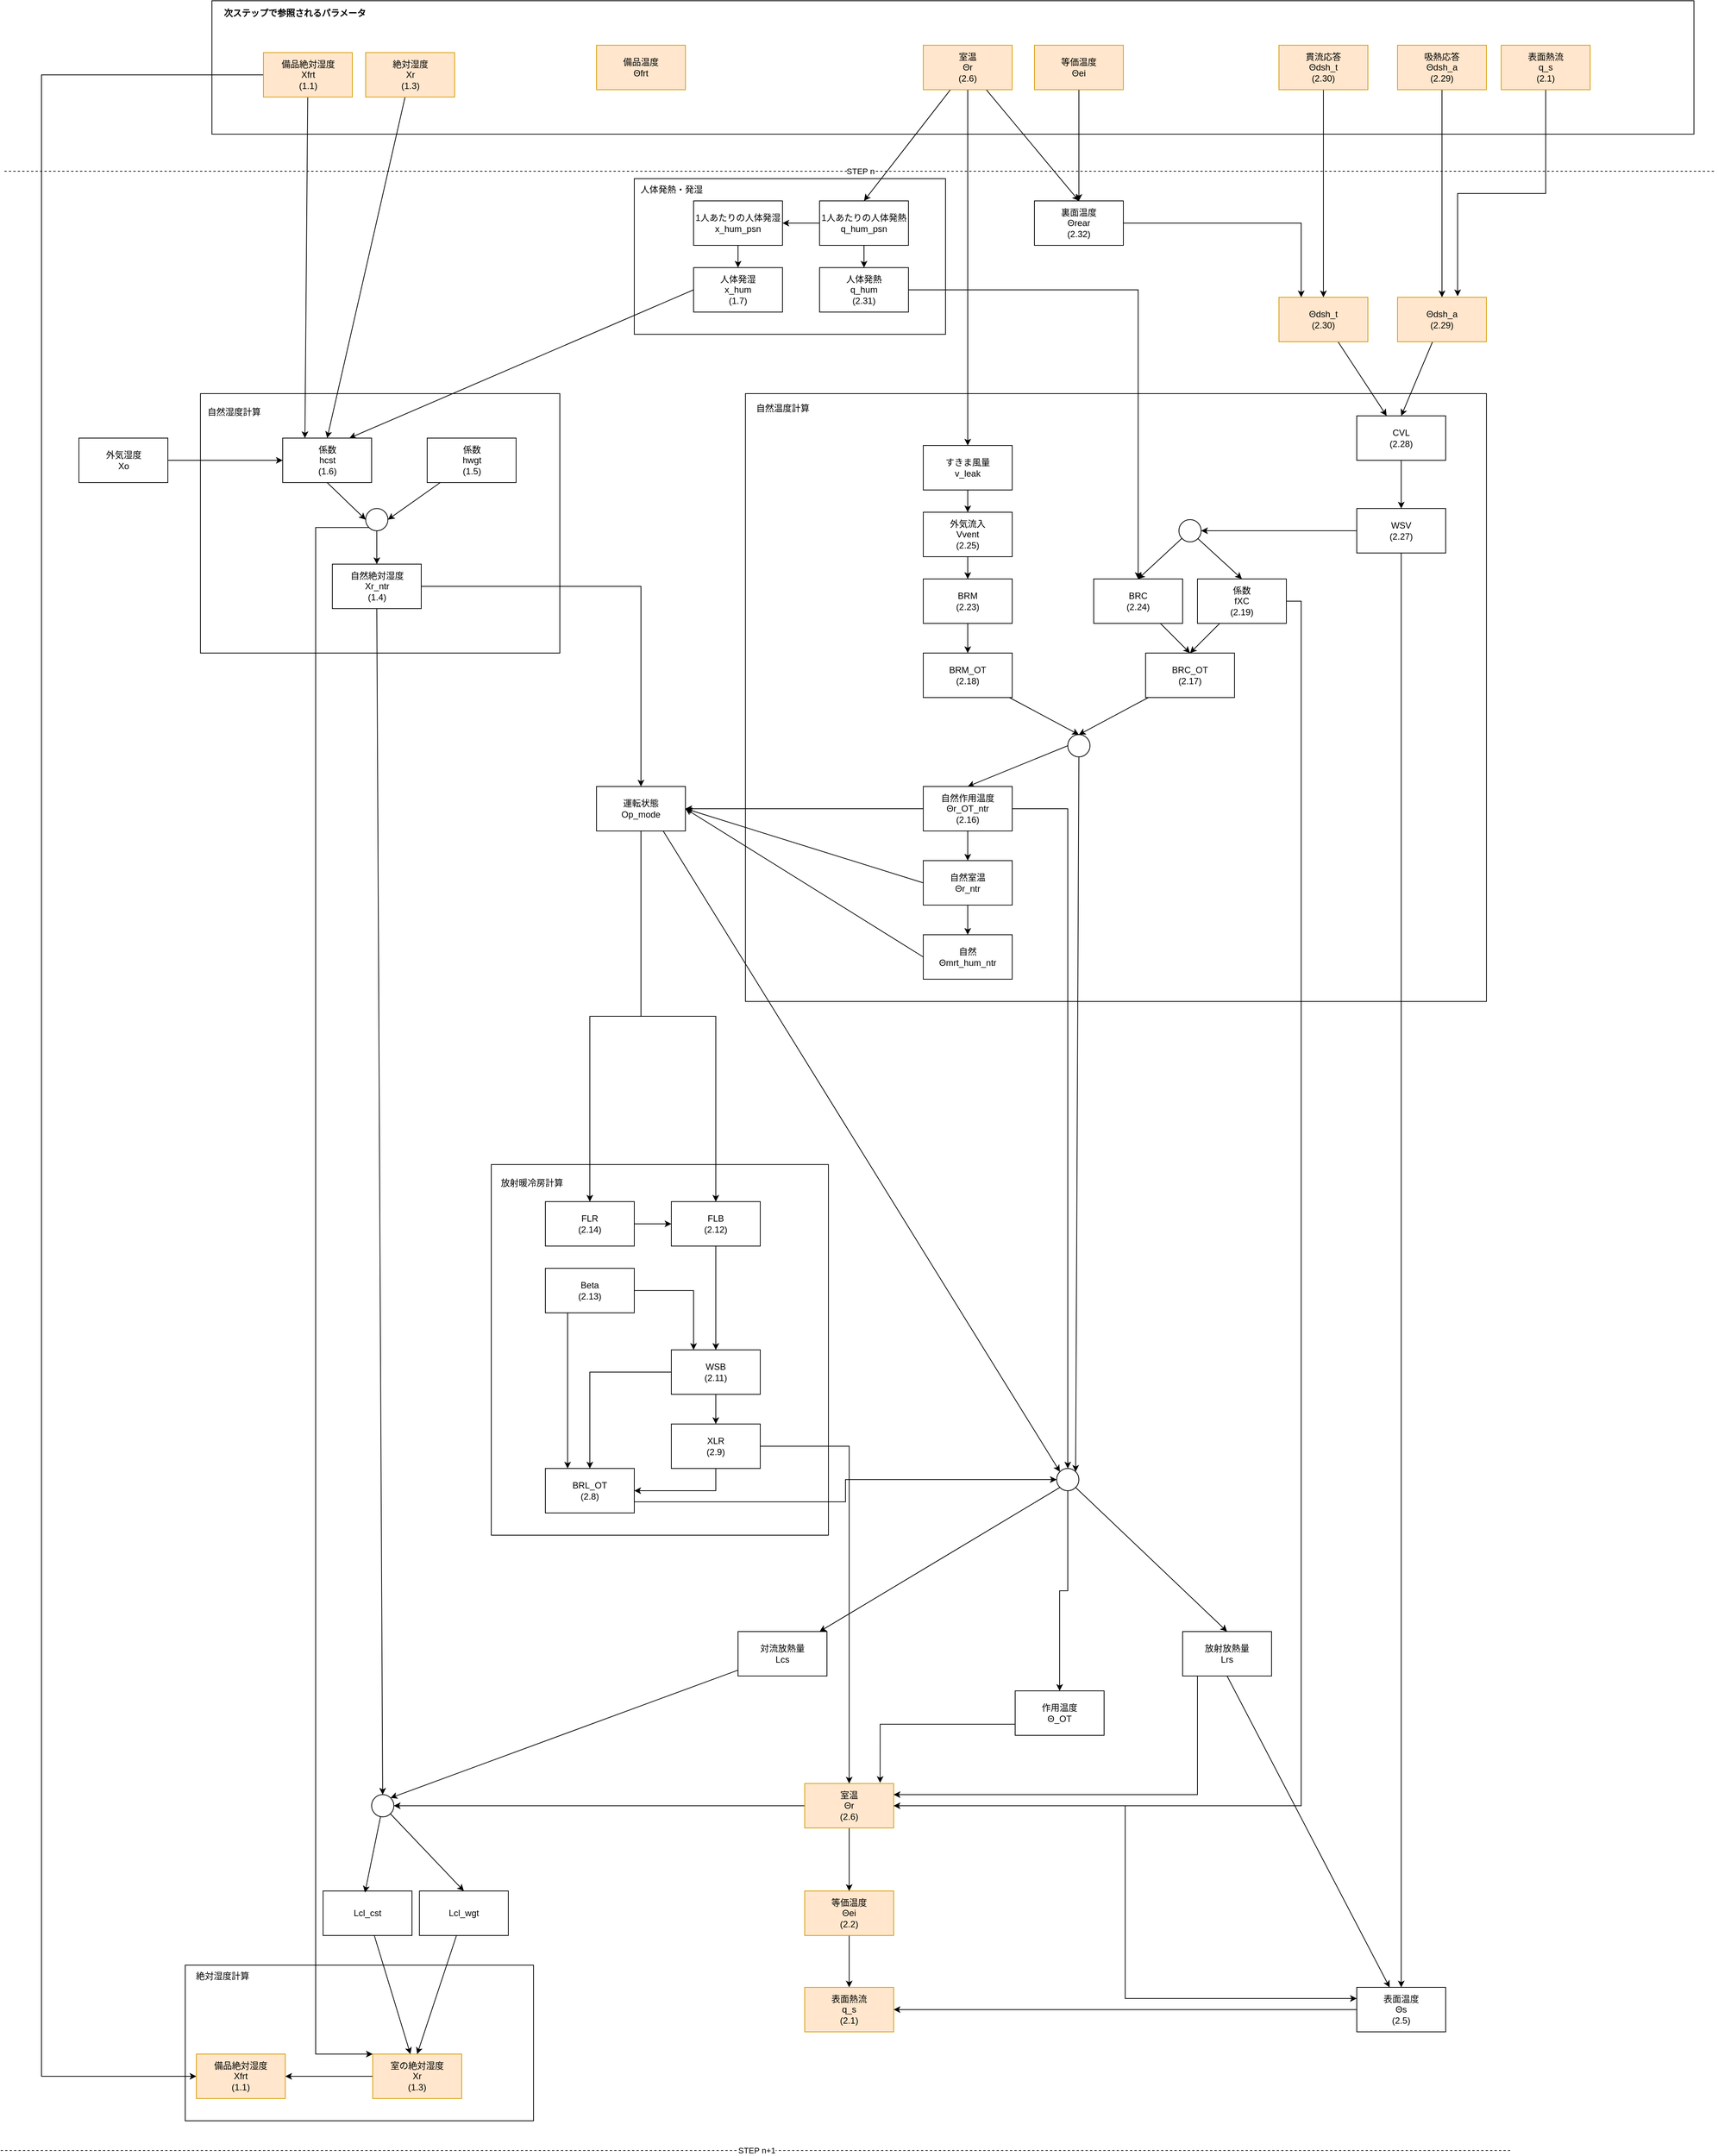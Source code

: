 <mxfile version="22.1.2" type="device" pages="2">
  <diagram name="逐次計算" id="DL8Cu-B1CBoCEVgays5l">
    <mxGraphModel dx="5785" dy="4162" grid="1" gridSize="10" guides="1" tooltips="1" connect="1" arrows="1" fold="1" page="1" pageScale="1" pageWidth="827" pageHeight="1169" math="0" shadow="0">
      <root>
        <mxCell id="0" />
        <mxCell id="1" parent="0" />
        <mxCell id="6eLB0ChKR83K9FBPjCQl-11" value="" style="rounded=0;whiteSpace=wrap;html=1;" vertex="1" parent="1">
          <mxGeometry x="1020" y="-900" width="420" height="210" as="geometry" />
        </mxCell>
        <mxCell id="6eLB0ChKR83K9FBPjCQl-7" value="" style="rounded=0;whiteSpace=wrap;html=1;" vertex="1" parent="1">
          <mxGeometry x="1170" y="-610" width="1000" height="820" as="geometry" />
        </mxCell>
        <mxCell id="6eLB0ChKR83K9FBPjCQl-5" value="" style="rounded=0;whiteSpace=wrap;html=1;" vertex="1" parent="1">
          <mxGeometry x="414" y="1510" width="470" height="210" as="geometry" />
        </mxCell>
        <mxCell id="6eLB0ChKR83K9FBPjCQl-3" value="" style="rounded=0;whiteSpace=wrap;html=1;" vertex="1" parent="1">
          <mxGeometry x="434.5" y="-610" width="485" height="350" as="geometry" />
        </mxCell>
        <mxCell id="aaL9AHj5HzZx49EgTvTd-72" value="" style="rounded=0;whiteSpace=wrap;html=1;" parent="1" vertex="1">
          <mxGeometry x="827" y="430" width="455" height="500" as="geometry" />
        </mxCell>
        <mxCell id="aaL9AHj5HzZx49EgTvTd-49" value="" style="rounded=0;whiteSpace=wrap;html=1;" parent="1" vertex="1">
          <mxGeometry x="450" y="-1140" width="2000" height="180" as="geometry" />
        </mxCell>
        <mxCell id="aaL9AHj5HzZx49EgTvTd-27" style="edgeStyle=orthogonalEdgeStyle;rounded=0;orthogonalLoop=1;jettySize=auto;html=1;" parent="1" source="_-TakdBQnh070BWRY40L-1" target="_-TakdBQnh070BWRY40L-2" edge="1">
          <mxGeometry relative="1" as="geometry" />
        </mxCell>
        <mxCell id="_-TakdBQnh070BWRY40L-1" value="外気湿度&lt;br&gt;Xo" style="rounded=0;whiteSpace=wrap;html=1;" parent="1" vertex="1">
          <mxGeometry x="270.5" y="-550" width="120" height="60" as="geometry" />
        </mxCell>
        <mxCell id="_-TakdBQnh070BWRY40L-7" style="rounded=0;orthogonalLoop=1;jettySize=auto;html=1;edgeStyle=elbowEdgeStyle;exitX=0;exitY=1;exitDx=0;exitDy=0;elbow=vertical;entryX=0;entryY=0;entryDx=0;entryDy=0;" parent="1" source="6eLB0ChKR83K9FBPjCQl-2" target="_-TakdBQnh070BWRY40L-4" edge="1">
          <mxGeometry relative="1" as="geometry">
            <Array as="points">
              <mxPoint x="590" y="400" />
            </Array>
          </mxGeometry>
        </mxCell>
        <mxCell id="_-TakdBQnh070BWRY40L-21" style="rounded=0;orthogonalLoop=1;jettySize=auto;html=1;entryX=0;entryY=0.5;entryDx=0;entryDy=0;exitX=0.5;exitY=1;exitDx=0;exitDy=0;" parent="1" source="_-TakdBQnh070BWRY40L-2" target="6eLB0ChKR83K9FBPjCQl-2" edge="1">
          <mxGeometry relative="1" as="geometry" />
        </mxCell>
        <mxCell id="_-TakdBQnh070BWRY40L-2" value="係数&lt;br&gt;hcst&lt;br&gt;(1.6)" style="rounded=0;whiteSpace=wrap;html=1;" parent="1" vertex="1">
          <mxGeometry x="545.5" y="-550" width="120" height="60" as="geometry" />
        </mxCell>
        <mxCell id="_-TakdBQnh070BWRY40L-8" style="rounded=0;orthogonalLoop=1;jettySize=auto;html=1;exitX=0.5;exitY=1;exitDx=0;exitDy=0;entryX=0.5;entryY=0;entryDx=0;entryDy=0;" parent="1" source="6eLB0ChKR83K9FBPjCQl-2" target="_-TakdBQnh070BWRY40L-16" edge="1">
          <mxGeometry relative="1" as="geometry" />
        </mxCell>
        <mxCell id="_-TakdBQnh070BWRY40L-20" style="rounded=0;orthogonalLoop=1;jettySize=auto;html=1;entryX=1;entryY=0.5;entryDx=0;entryDy=0;" parent="1" source="_-TakdBQnh070BWRY40L-3" target="6eLB0ChKR83K9FBPjCQl-2" edge="1">
          <mxGeometry relative="1" as="geometry" />
        </mxCell>
        <mxCell id="_-TakdBQnh070BWRY40L-3" value="係数&lt;br&gt;hwgt&lt;br&gt;(1.5)" style="rounded=0;whiteSpace=wrap;html=1;" parent="1" vertex="1">
          <mxGeometry x="740.5" y="-550" width="120" height="60" as="geometry" />
        </mxCell>
        <mxCell id="aaL9AHj5HzZx49EgTvTd-36" style="edgeStyle=orthogonalEdgeStyle;rounded=0;orthogonalLoop=1;jettySize=auto;html=1;" parent="1" source="_-TakdBQnh070BWRY40L-4" target="aaL9AHj5HzZx49EgTvTd-34" edge="1">
          <mxGeometry relative="1" as="geometry" />
        </mxCell>
        <mxCell id="_-TakdBQnh070BWRY40L-4" value="室の絶対湿度&lt;br&gt;Xr&lt;br&gt;(1.3)" style="rounded=0;whiteSpace=wrap;html=1;fillColor=#ffe6cc;strokeColor=#d79b00;" parent="1" vertex="1">
          <mxGeometry x="667" y="1630" width="120" height="60" as="geometry" />
        </mxCell>
        <mxCell id="_-TakdBQnh070BWRY40L-9" style="rounded=0;orthogonalLoop=1;jettySize=auto;html=1;" parent="1" source="_-TakdBQnh070BWRY40L-5" target="_-TakdBQnh070BWRY40L-4" edge="1">
          <mxGeometry relative="1" as="geometry" />
        </mxCell>
        <mxCell id="_-TakdBQnh070BWRY40L-5" value="Lcl_cst" style="rounded=0;whiteSpace=wrap;html=1;" parent="1" vertex="1">
          <mxGeometry x="600" y="1410" width="120" height="60" as="geometry" />
        </mxCell>
        <mxCell id="_-TakdBQnh070BWRY40L-10" style="rounded=0;orthogonalLoop=1;jettySize=auto;html=1;entryX=0.5;entryY=0;entryDx=0;entryDy=0;" parent="1" source="_-TakdBQnh070BWRY40L-6" target="_-TakdBQnh070BWRY40L-4" edge="1">
          <mxGeometry relative="1" as="geometry" />
        </mxCell>
        <mxCell id="_-TakdBQnh070BWRY40L-6" value="Lcl_wgt" style="rounded=0;whiteSpace=wrap;html=1;" parent="1" vertex="1">
          <mxGeometry x="730" y="1410" width="120" height="60" as="geometry" />
        </mxCell>
        <mxCell id="_-TakdBQnh070BWRY40L-12" style="rounded=0;orthogonalLoop=1;jettySize=auto;html=1;entryX=0.5;entryY=0;entryDx=0;entryDy=0;" parent="1" source="_-TakdBQnh070BWRY40L-11" target="_-TakdBQnh070BWRY40L-6" edge="1">
          <mxGeometry relative="1" as="geometry" />
        </mxCell>
        <mxCell id="_-TakdBQnh070BWRY40L-11" value="" style="ellipse;whiteSpace=wrap;html=1;aspect=fixed;" parent="1" vertex="1">
          <mxGeometry x="665.5" y="1280" width="30" height="30" as="geometry" />
        </mxCell>
        <mxCell id="_-TakdBQnh070BWRY40L-13" style="rounded=0;orthogonalLoop=1;jettySize=auto;html=1;entryX=0.471;entryY=0.035;entryDx=0;entryDy=0;entryPerimeter=0;" parent="1" source="_-TakdBQnh070BWRY40L-11" target="_-TakdBQnh070BWRY40L-5" edge="1">
          <mxGeometry relative="1" as="geometry" />
        </mxCell>
        <mxCell id="_-TakdBQnh070BWRY40L-14" value="対流放熱量&lt;br&gt;Lcs" style="rounded=0;whiteSpace=wrap;html=1;" parent="1" vertex="1">
          <mxGeometry x="1160" y="1060" width="120" height="60" as="geometry" />
        </mxCell>
        <mxCell id="_-TakdBQnh070BWRY40L-17" style="rounded=0;orthogonalLoop=1;jettySize=auto;html=1;entryX=1;entryY=0.5;entryDx=0;entryDy=0;" parent="1" source="_-TakdBQnh070BWRY40L-15" target="_-TakdBQnh070BWRY40L-11" edge="1">
          <mxGeometry relative="1" as="geometry" />
        </mxCell>
        <mxCell id="aaL9AHj5HzZx49EgTvTd-10" style="edgeStyle=orthogonalEdgeStyle;rounded=0;orthogonalLoop=1;jettySize=auto;html=1;entryX=0.5;entryY=0;entryDx=0;entryDy=0;" parent="1" source="_-TakdBQnh070BWRY40L-15" target="aaL9AHj5HzZx49EgTvTd-9" edge="1">
          <mxGeometry relative="1" as="geometry" />
        </mxCell>
        <mxCell id="aaL9AHj5HzZx49EgTvTd-16" style="edgeStyle=orthogonalEdgeStyle;rounded=0;orthogonalLoop=1;jettySize=auto;html=1;entryX=0;entryY=0.25;entryDx=0;entryDy=0;" parent="1" source="_-TakdBQnh070BWRY40L-15" target="aaL9AHj5HzZx49EgTvTd-8" edge="1">
          <mxGeometry relative="1" as="geometry" />
        </mxCell>
        <mxCell id="_-TakdBQnh070BWRY40L-15" value="室温&lt;br&gt;Θr&lt;br&gt;(2.6)" style="rounded=0;whiteSpace=wrap;html=1;fillColor=#ffe6cc;strokeColor=#d79b00;" parent="1" vertex="1">
          <mxGeometry x="1250" y="1265" width="120" height="60" as="geometry" />
        </mxCell>
        <mxCell id="_-TakdBQnh070BWRY40L-19" style="rounded=0;orthogonalLoop=1;jettySize=auto;html=1;exitX=0.5;exitY=1;exitDx=0;exitDy=0;" parent="1" source="_-TakdBQnh070BWRY40L-16" target="_-TakdBQnh070BWRY40L-11" edge="1">
          <mxGeometry relative="1" as="geometry">
            <mxPoint x="1065" y="520" as="targetPoint" />
            <mxPoint x="730" y="430" as="sourcePoint" />
          </mxGeometry>
        </mxCell>
        <mxCell id="aaL9AHj5HzZx49EgTvTd-80" style="edgeStyle=orthogonalEdgeStyle;rounded=0;orthogonalLoop=1;jettySize=auto;html=1;exitX=1;exitY=0.5;exitDx=0;exitDy=0;entryX=0.5;entryY=0;entryDx=0;entryDy=0;" parent="1" source="_-TakdBQnh070BWRY40L-16" target="aaL9AHj5HzZx49EgTvTd-68" edge="1">
          <mxGeometry relative="1" as="geometry">
            <mxPoint x="1184" y="-150" as="sourcePoint" />
            <mxPoint x="1139" y="-100" as="targetPoint" />
          </mxGeometry>
        </mxCell>
        <mxCell id="_-TakdBQnh070BWRY40L-16" value="自然絶対湿度&lt;br&gt;Xr_ntr&lt;br&gt;(1.4)" style="rounded=0;whiteSpace=wrap;html=1;" parent="1" vertex="1">
          <mxGeometry x="612.5" y="-380" width="120" height="60" as="geometry" />
        </mxCell>
        <mxCell id="_-TakdBQnh070BWRY40L-18" style="rounded=0;orthogonalLoop=1;jettySize=auto;html=1;entryX=1;entryY=0;entryDx=0;entryDy=0;" parent="1" source="_-TakdBQnh070BWRY40L-14" target="_-TakdBQnh070BWRY40L-11" edge="1">
          <mxGeometry relative="1" as="geometry" />
        </mxCell>
        <mxCell id="_-TakdBQnh070BWRY40L-23" style="edgeStyle=orthogonalEdgeStyle;rounded=0;orthogonalLoop=1;jettySize=auto;html=1;entryX=0.848;entryY=-0.014;entryDx=0;entryDy=0;exitX=0;exitY=0.75;exitDx=0;exitDy=0;entryPerimeter=0;" parent="1" source="_-TakdBQnh070BWRY40L-22" target="_-TakdBQnh070BWRY40L-15" edge="1">
          <mxGeometry relative="1" as="geometry" />
        </mxCell>
        <mxCell id="_-TakdBQnh070BWRY40L-22" value="作用温度&lt;br&gt;Θ_OT" style="rounded=0;whiteSpace=wrap;html=1;" parent="1" vertex="1">
          <mxGeometry x="1534" y="1140" width="120" height="60" as="geometry" />
        </mxCell>
        <mxCell id="aaL9AHj5HzZx49EgTvTd-33" style="rounded=0;orthogonalLoop=1;jettySize=auto;html=1;exitX=0.5;exitY=1;exitDx=0;exitDy=0;" parent="1" source="_-TakdBQnh070BWRY40L-24" target="aaL9AHj5HzZx49EgTvTd-8" edge="1">
          <mxGeometry relative="1" as="geometry">
            <mxPoint x="1720" y="1290" as="targetPoint" />
          </mxGeometry>
        </mxCell>
        <mxCell id="6eLB0ChKR83K9FBPjCQl-29" style="edgeStyle=orthogonalEdgeStyle;rounded=0;orthogonalLoop=1;jettySize=auto;html=1;entryX=1;entryY=0.25;entryDx=0;entryDy=0;" edge="1" parent="1" source="_-TakdBQnh070BWRY40L-24" target="_-TakdBQnh070BWRY40L-15">
          <mxGeometry relative="1" as="geometry">
            <Array as="points">
              <mxPoint x="1780" y="1280" />
            </Array>
          </mxGeometry>
        </mxCell>
        <mxCell id="_-TakdBQnh070BWRY40L-24" value="放射放熱量&lt;br&gt;Lrs" style="rounded=0;whiteSpace=wrap;html=1;" parent="1" vertex="1">
          <mxGeometry x="1760" y="1060" width="120" height="60" as="geometry" />
        </mxCell>
        <mxCell id="_-TakdBQnh070BWRY40L-31" style="rounded=0;orthogonalLoop=1;jettySize=auto;html=1;entryX=0.5;entryY=0;entryDx=0;entryDy=0;exitX=0;exitY=0.5;exitDx=0;exitDy=0;" parent="1" source="6eLB0ChKR83K9FBPjCQl-1" target="aaL9AHj5HzZx49EgTvTd-74" edge="1">
          <mxGeometry relative="1" as="geometry" />
        </mxCell>
        <mxCell id="aaL9AHj5HzZx49EgTvTd-75" style="rounded=0;orthogonalLoop=1;jettySize=auto;html=1;entryX=0.5;entryY=0;entryDx=0;entryDy=0;" parent="1" source="_-TakdBQnh070BWRY40L-28" target="6eLB0ChKR83K9FBPjCQl-1" edge="1">
          <mxGeometry relative="1" as="geometry" />
        </mxCell>
        <mxCell id="_-TakdBQnh070BWRY40L-28" value="BRM_OT&lt;br&gt;(2.18)" style="rounded=0;whiteSpace=wrap;html=1;" parent="1" vertex="1">
          <mxGeometry x="1410" y="-260" width="120" height="60" as="geometry" />
        </mxCell>
        <mxCell id="_-TakdBQnh070BWRY40L-32" style="rounded=0;orthogonalLoop=1;jettySize=auto;html=1;entryX=0;entryY=0.5;entryDx=0;entryDy=0;edgeStyle=orthogonalEdgeStyle;exitX=1;exitY=0.75;exitDx=0;exitDy=0;" parent="1" source="_-TakdBQnh070BWRY40L-29" target="6eLB0ChKR83K9FBPjCQl-22" edge="1">
          <mxGeometry relative="1" as="geometry" />
        </mxCell>
        <mxCell id="_-TakdBQnh070BWRY40L-29" value="BRL_OT&lt;br&gt;(2.8)" style="rounded=0;whiteSpace=wrap;html=1;" parent="1" vertex="1">
          <mxGeometry x="900" y="840" width="120" height="60" as="geometry" />
        </mxCell>
        <mxCell id="_-TakdBQnh070BWRY40L-33" style="rounded=0;orthogonalLoop=1;jettySize=auto;html=1;entryX=1;entryY=0;entryDx=0;entryDy=0;exitX=0.5;exitY=1;exitDx=0;exitDy=0;" parent="1" source="6eLB0ChKR83K9FBPjCQl-1" target="6eLB0ChKR83K9FBPjCQl-22" edge="1">
          <mxGeometry relative="1" as="geometry" />
        </mxCell>
        <mxCell id="aaL9AHj5HzZx49EgTvTd-76" style="rounded=0;orthogonalLoop=1;jettySize=auto;html=1;entryX=0.5;entryY=0;entryDx=0;entryDy=0;" parent="1" source="_-TakdBQnh070BWRY40L-30" target="6eLB0ChKR83K9FBPjCQl-1" edge="1">
          <mxGeometry relative="1" as="geometry" />
        </mxCell>
        <mxCell id="_-TakdBQnh070BWRY40L-30" value="BRC_OT&lt;br&gt;(2.17)" style="rounded=0;whiteSpace=wrap;html=1;" parent="1" vertex="1">
          <mxGeometry x="1710" y="-260" width="120" height="60" as="geometry" />
        </mxCell>
        <mxCell id="_-TakdBQnh070BWRY40L-36" style="rounded=0;orthogonalLoop=1;jettySize=auto;html=1;" parent="1" source="_-TakdBQnh070BWRY40L-34" target="_-TakdBQnh070BWRY40L-28" edge="1">
          <mxGeometry relative="1" as="geometry" />
        </mxCell>
        <mxCell id="_-TakdBQnh070BWRY40L-34" value="BRM&lt;br&gt;(2.23)" style="rounded=0;whiteSpace=wrap;html=1;" parent="1" vertex="1">
          <mxGeometry x="1410" y="-360" width="120" height="60" as="geometry" />
        </mxCell>
        <mxCell id="_-TakdBQnh070BWRY40L-41" style="rounded=0;orthogonalLoop=1;jettySize=auto;html=1;entryX=0.5;entryY=0;entryDx=0;entryDy=0;" parent="1" source="_-TakdBQnh070BWRY40L-38" target="_-TakdBQnh070BWRY40L-30" edge="1">
          <mxGeometry relative="1" as="geometry" />
        </mxCell>
        <mxCell id="_-TakdBQnh070BWRY40L-38" value="BRC&lt;br&gt;(2.24)" style="rounded=0;whiteSpace=wrap;html=1;" parent="1" vertex="1">
          <mxGeometry x="1640" y="-360" width="120" height="60" as="geometry" />
        </mxCell>
        <mxCell id="_-TakdBQnh070BWRY40L-40" style="rounded=0;orthogonalLoop=1;jettySize=auto;html=1;entryX=0.5;entryY=0;entryDx=0;entryDy=0;" parent="1" source="_-TakdBQnh070BWRY40L-39" target="_-TakdBQnh070BWRY40L-30" edge="1">
          <mxGeometry relative="1" as="geometry" />
        </mxCell>
        <mxCell id="6eLB0ChKR83K9FBPjCQl-30" style="edgeStyle=orthogonalEdgeStyle;rounded=0;orthogonalLoop=1;jettySize=auto;html=1;entryX=1;entryY=0.5;entryDx=0;entryDy=0;" edge="1" parent="1" source="_-TakdBQnh070BWRY40L-39" target="_-TakdBQnh070BWRY40L-15">
          <mxGeometry relative="1" as="geometry">
            <Array as="points">
              <mxPoint x="1920" y="-330" />
              <mxPoint x="1920" y="1295" />
            </Array>
          </mxGeometry>
        </mxCell>
        <mxCell id="_-TakdBQnh070BWRY40L-39" value="係数&lt;br&gt;fXC&lt;br&gt;(2.19)" style="rounded=0;whiteSpace=wrap;html=1;" parent="1" vertex="1">
          <mxGeometry x="1780" y="-360" width="120" height="60" as="geometry" />
        </mxCell>
        <mxCell id="_-TakdBQnh070BWRY40L-44" style="edgeStyle=orthogonalEdgeStyle;rounded=0;orthogonalLoop=1;jettySize=auto;html=1;entryX=0.5;entryY=0;entryDx=0;entryDy=0;" parent="1" source="_-TakdBQnh070BWRY40L-43" target="_-TakdBQnh070BWRY40L-34" edge="1">
          <mxGeometry relative="1" as="geometry" />
        </mxCell>
        <mxCell id="_-TakdBQnh070BWRY40L-43" value="外気流入&lt;br&gt;Vvent&lt;br&gt;(2.25)" style="rounded=0;whiteSpace=wrap;html=1;" parent="1" vertex="1">
          <mxGeometry x="1410" y="-450" width="120" height="60" as="geometry" />
        </mxCell>
        <mxCell id="_-TakdBQnh070BWRY40L-46" style="rounded=0;orthogonalLoop=1;jettySize=auto;html=1;entryX=0.5;entryY=0;entryDx=0;entryDy=0;exitX=1;exitY=0.5;exitDx=0;exitDy=0;edgeStyle=orthogonalEdgeStyle;" parent="1" source="_-TakdBQnh070BWRY40L-45" target="_-TakdBQnh070BWRY40L-38" edge="1">
          <mxGeometry relative="1" as="geometry" />
        </mxCell>
        <mxCell id="_-TakdBQnh070BWRY40L-45" value="人体発熱&lt;br&gt;q_hum&lt;br&gt;(2.31)" style="rounded=0;whiteSpace=wrap;html=1;" parent="1" vertex="1">
          <mxGeometry x="1270" y="-780" width="120" height="60" as="geometry" />
        </mxCell>
        <mxCell id="_-TakdBQnh070BWRY40L-48" style="rounded=0;orthogonalLoop=1;jettySize=auto;html=1;entryX=0.5;entryY=0;entryDx=0;entryDy=0;" parent="1" source="6eLB0ChKR83K9FBPjCQl-16" target="_-TakdBQnh070BWRY40L-38" edge="1">
          <mxGeometry relative="1" as="geometry" />
        </mxCell>
        <mxCell id="aaL9AHj5HzZx49EgTvTd-25" style="edgeStyle=orthogonalEdgeStyle;rounded=0;orthogonalLoop=1;jettySize=auto;html=1;exitX=0.5;exitY=1;exitDx=0;exitDy=0;" parent="1" source="_-TakdBQnh070BWRY40L-47" target="aaL9AHj5HzZx49EgTvTd-8" edge="1">
          <mxGeometry relative="1" as="geometry" />
        </mxCell>
        <mxCell id="aaL9AHj5HzZx49EgTvTd-54" style="rounded=0;orthogonalLoop=1;jettySize=auto;html=1;entryX=0.5;entryY=0;entryDx=0;entryDy=0;exitX=1;exitY=1;exitDx=0;exitDy=0;" parent="1" source="6eLB0ChKR83K9FBPjCQl-16" target="_-TakdBQnh070BWRY40L-39" edge="1">
          <mxGeometry relative="1" as="geometry" />
        </mxCell>
        <mxCell id="6eLB0ChKR83K9FBPjCQl-17" style="edgeStyle=orthogonalEdgeStyle;rounded=0;orthogonalLoop=1;jettySize=auto;html=1;entryX=1;entryY=0.5;entryDx=0;entryDy=0;" edge="1" parent="1" source="_-TakdBQnh070BWRY40L-47" target="6eLB0ChKR83K9FBPjCQl-16">
          <mxGeometry relative="1" as="geometry" />
        </mxCell>
        <mxCell id="_-TakdBQnh070BWRY40L-47" value="WSV&lt;br&gt;(2.27)" style="rounded=0;whiteSpace=wrap;html=1;" parent="1" vertex="1">
          <mxGeometry x="1995" y="-455" width="120" height="60" as="geometry" />
        </mxCell>
        <mxCell id="_-TakdBQnh070BWRY40L-50" style="rounded=0;orthogonalLoop=1;jettySize=auto;html=1;" parent="1" source="_-TakdBQnh070BWRY40L-49" target="_-TakdBQnh070BWRY40L-47" edge="1">
          <mxGeometry relative="1" as="geometry" />
        </mxCell>
        <mxCell id="_-TakdBQnh070BWRY40L-49" value="CVL&lt;br&gt;(2.28)" style="rounded=0;whiteSpace=wrap;html=1;" parent="1" vertex="1">
          <mxGeometry x="1995" y="-580" width="120" height="60" as="geometry" />
        </mxCell>
        <mxCell id="_-TakdBQnh070BWRY40L-53" style="rounded=0;orthogonalLoop=1;jettySize=auto;html=1;" parent="1" source="_-TakdBQnh070BWRY40L-51" target="_-TakdBQnh070BWRY40L-49" edge="1">
          <mxGeometry relative="1" as="geometry" />
        </mxCell>
        <mxCell id="_-TakdBQnh070BWRY40L-51" value="Θdsh_t&lt;br&gt;(2.30)" style="rounded=0;whiteSpace=wrap;html=1;fillColor=#ffe6cc;strokeColor=#d79b00;" parent="1" vertex="1">
          <mxGeometry x="1890" y="-740" width="120" height="60" as="geometry" />
        </mxCell>
        <mxCell id="_-TakdBQnh070BWRY40L-54" style="rounded=0;orthogonalLoop=1;jettySize=auto;html=1;" parent="1" source="_-TakdBQnh070BWRY40L-52" edge="1">
          <mxGeometry relative="1" as="geometry">
            <mxPoint x="2055" y="-580" as="targetPoint" />
          </mxGeometry>
        </mxCell>
        <mxCell id="_-TakdBQnh070BWRY40L-52" value="Θdsh_a&lt;br&gt;(2.29)" style="rounded=0;whiteSpace=wrap;html=1;fillColor=#ffe6cc;strokeColor=#d79b00;" parent="1" vertex="1">
          <mxGeometry x="2050" y="-740" width="120" height="60" as="geometry" />
        </mxCell>
        <mxCell id="_-TakdBQnh070BWRY40L-56" style="edgeStyle=orthogonalEdgeStyle;rounded=0;orthogonalLoop=1;jettySize=auto;html=1;entryX=0.25;entryY=0;entryDx=0;entryDy=0;" parent="1" source="_-TakdBQnh070BWRY40L-55" target="_-TakdBQnh070BWRY40L-51" edge="1">
          <mxGeometry relative="1" as="geometry" />
        </mxCell>
        <mxCell id="_-TakdBQnh070BWRY40L-55" value="裏面温度&lt;br&gt;Θrear&lt;br&gt;(2.32)" style="rounded=0;whiteSpace=wrap;html=1;" parent="1" vertex="1">
          <mxGeometry x="1560" y="-870" width="120" height="60" as="geometry" />
        </mxCell>
        <mxCell id="aaL9AHj5HzZx49EgTvTd-3" value="STEP n" style="endArrow=none;dashed=1;html=1;rounded=0;" parent="1" edge="1">
          <mxGeometry width="50" height="50" relative="1" as="geometry">
            <mxPoint x="170" y="-910" as="sourcePoint" />
            <mxPoint x="2480" y="-910" as="targetPoint" />
          </mxGeometry>
        </mxCell>
        <mxCell id="aaL9AHj5HzZx49EgTvTd-5" style="edgeStyle=orthogonalEdgeStyle;rounded=0;orthogonalLoop=1;jettySize=auto;html=1;entryX=0.5;entryY=0;entryDx=0;entryDy=0;exitX=0.5;exitY=1;exitDx=0;exitDy=0;" parent="1" source="aaL9AHj5HzZx49EgTvTd-4" target="_-TakdBQnh070BWRY40L-55" edge="1">
          <mxGeometry relative="1" as="geometry" />
        </mxCell>
        <mxCell id="aaL9AHj5HzZx49EgTvTd-4" value="等価温度&lt;br&gt;Θei" style="rounded=0;whiteSpace=wrap;html=1;fillColor=#ffe6cc;strokeColor=#d79b00;" parent="1" vertex="1">
          <mxGeometry x="1560" y="-1080" width="120" height="60" as="geometry" />
        </mxCell>
        <mxCell id="aaL9AHj5HzZx49EgTvTd-7" style="rounded=0;orthogonalLoop=1;jettySize=auto;html=1;entryX=0.5;entryY=0;entryDx=0;entryDy=0;" parent="1" source="aaL9AHj5HzZx49EgTvTd-6" target="_-TakdBQnh070BWRY40L-55" edge="1">
          <mxGeometry relative="1" as="geometry" />
        </mxCell>
        <mxCell id="aaL9AHj5HzZx49EgTvTd-42" style="rounded=0;orthogonalLoop=1;jettySize=auto;html=1;entryX=0.5;entryY=0;entryDx=0;entryDy=0;" parent="1" source="aaL9AHj5HzZx49EgTvTd-6" target="aaL9AHj5HzZx49EgTvTd-40" edge="1">
          <mxGeometry relative="1" as="geometry" />
        </mxCell>
        <mxCell id="aaL9AHj5HzZx49EgTvTd-53" style="edgeStyle=orthogonalEdgeStyle;rounded=0;orthogonalLoop=1;jettySize=auto;html=1;entryX=0.5;entryY=0;entryDx=0;entryDy=0;" parent="1" source="aaL9AHj5HzZx49EgTvTd-6" target="aaL9AHj5HzZx49EgTvTd-51" edge="1">
          <mxGeometry relative="1" as="geometry" />
        </mxCell>
        <mxCell id="aaL9AHj5HzZx49EgTvTd-6" value="室温&lt;br&gt;Θr&lt;br&gt;(2.6)" style="rounded=0;whiteSpace=wrap;html=1;fillColor=#ffe6cc;strokeColor=#d79b00;" parent="1" vertex="1">
          <mxGeometry x="1410" y="-1080" width="120" height="60" as="geometry" />
        </mxCell>
        <mxCell id="aaL9AHj5HzZx49EgTvTd-14" style="edgeStyle=orthogonalEdgeStyle;rounded=0;orthogonalLoop=1;jettySize=auto;html=1;" parent="1" source="aaL9AHj5HzZx49EgTvTd-8" target="aaL9AHj5HzZx49EgTvTd-13" edge="1">
          <mxGeometry relative="1" as="geometry">
            <mxPoint x="1470" y="1590" as="targetPoint" />
          </mxGeometry>
        </mxCell>
        <mxCell id="aaL9AHj5HzZx49EgTvTd-8" value="表面温度&lt;br&gt;Θs&lt;br&gt;(2.5)" style="rounded=0;whiteSpace=wrap;html=1;" parent="1" vertex="1">
          <mxGeometry x="1995" y="1540" width="120" height="60" as="geometry" />
        </mxCell>
        <mxCell id="aaL9AHj5HzZx49EgTvTd-15" style="edgeStyle=orthogonalEdgeStyle;rounded=0;orthogonalLoop=1;jettySize=auto;html=1;" parent="1" source="aaL9AHj5HzZx49EgTvTd-9" target="aaL9AHj5HzZx49EgTvTd-13" edge="1">
          <mxGeometry relative="1" as="geometry" />
        </mxCell>
        <mxCell id="aaL9AHj5HzZx49EgTvTd-9" value="等価温度&lt;br&gt;Θei&lt;br&gt;(2.2)" style="rounded=0;whiteSpace=wrap;html=1;fillColor=#ffe6cc;strokeColor=#d79b00;" parent="1" vertex="1">
          <mxGeometry x="1250" y="1410" width="120" height="60" as="geometry" />
        </mxCell>
        <mxCell id="aaL9AHj5HzZx49EgTvTd-12" style="edgeStyle=orthogonalEdgeStyle;rounded=0;orthogonalLoop=1;jettySize=auto;html=1;entryX=0.676;entryY=-0.023;entryDx=0;entryDy=0;entryPerimeter=0;exitX=0.5;exitY=1;exitDx=0;exitDy=0;" parent="1" source="aaL9AHj5HzZx49EgTvTd-11" target="_-TakdBQnh070BWRY40L-52" edge="1">
          <mxGeometry relative="1" as="geometry" />
        </mxCell>
        <mxCell id="aaL9AHj5HzZx49EgTvTd-11" value="表面熱流&lt;br&gt;q_s&lt;br&gt;(2.1)" style="rounded=0;whiteSpace=wrap;html=1;fillColor=#ffe6cc;strokeColor=#d79b00;" parent="1" vertex="1">
          <mxGeometry x="2190" y="-1080" width="120" height="60" as="geometry" />
        </mxCell>
        <mxCell id="aaL9AHj5HzZx49EgTvTd-13" value="表面熱流&lt;br&gt;q_s&lt;br&gt;(2.1)" style="rounded=0;whiteSpace=wrap;html=1;fillColor=#ffe6cc;strokeColor=#d79b00;" parent="1" vertex="1">
          <mxGeometry x="1250" y="1540" width="120" height="60" as="geometry" />
        </mxCell>
        <mxCell id="aaL9AHj5HzZx49EgTvTd-28" style="rounded=0;orthogonalLoop=1;jettySize=auto;html=1;entryX=0.25;entryY=0;entryDx=0;entryDy=0;" parent="1" source="aaL9AHj5HzZx49EgTvTd-26" target="_-TakdBQnh070BWRY40L-2" edge="1">
          <mxGeometry relative="1" as="geometry" />
        </mxCell>
        <mxCell id="aaL9AHj5HzZx49EgTvTd-35" style="edgeStyle=orthogonalEdgeStyle;rounded=0;orthogonalLoop=1;jettySize=auto;html=1;exitX=0;exitY=0.5;exitDx=0;exitDy=0;" parent="1" source="aaL9AHj5HzZx49EgTvTd-26" target="aaL9AHj5HzZx49EgTvTd-34" edge="1">
          <mxGeometry relative="1" as="geometry">
            <Array as="points">
              <mxPoint x="220" y="-1040" />
              <mxPoint x="220" y="1660" />
            </Array>
          </mxGeometry>
        </mxCell>
        <mxCell id="aaL9AHj5HzZx49EgTvTd-26" value="備品絶対湿度&lt;br&gt;Xfrt&lt;br&gt;(1.1)" style="rounded=0;whiteSpace=wrap;html=1;fillColor=#ffe6cc;strokeColor=#d79b00;" parent="1" vertex="1">
          <mxGeometry x="519.5" y="-1070" width="120" height="60" as="geometry" />
        </mxCell>
        <mxCell id="aaL9AHj5HzZx49EgTvTd-30" style="rounded=0;orthogonalLoop=1;jettySize=auto;html=1;entryX=0.5;entryY=0;entryDx=0;entryDy=0;" parent="1" source="aaL9AHj5HzZx49EgTvTd-29" target="_-TakdBQnh070BWRY40L-2" edge="1">
          <mxGeometry relative="1" as="geometry" />
        </mxCell>
        <mxCell id="aaL9AHj5HzZx49EgTvTd-29" value="絶対湿度&lt;br&gt;Xr&lt;br&gt;(1.3)" style="rounded=0;whiteSpace=wrap;html=1;fillColor=#ffe6cc;strokeColor=#d79b00;" parent="1" vertex="1">
          <mxGeometry x="657.5" y="-1070" width="120" height="60" as="geometry" />
        </mxCell>
        <mxCell id="aaL9AHj5HzZx49EgTvTd-31" value="STEP n+1" style="endArrow=none;dashed=1;html=1;rounded=0;" parent="1" edge="1">
          <mxGeometry width="50" height="50" relative="1" as="geometry">
            <mxPoint x="165" y="1760" as="sourcePoint" />
            <mxPoint x="2205" y="1760" as="targetPoint" />
          </mxGeometry>
        </mxCell>
        <mxCell id="aaL9AHj5HzZx49EgTvTd-34" value="備品絶対湿度&lt;br&gt;Xfrt&lt;br&gt;(1.1)" style="rounded=0;whiteSpace=wrap;html=1;fillColor=#ffe6cc;strokeColor=#d79b00;" parent="1" vertex="1">
          <mxGeometry x="429" y="1630" width="120" height="60" as="geometry" />
        </mxCell>
        <mxCell id="aaL9AHj5HzZx49EgTvTd-43" style="rounded=0;orthogonalLoop=1;jettySize=auto;html=1;entryX=0.75;entryY=0;entryDx=0;entryDy=0;exitX=0;exitY=0.5;exitDx=0;exitDy=0;" parent="1" source="aaL9AHj5HzZx49EgTvTd-37" target="_-TakdBQnh070BWRY40L-2" edge="1">
          <mxGeometry relative="1" as="geometry" />
        </mxCell>
        <mxCell id="aaL9AHj5HzZx49EgTvTd-37" value="人体発湿&lt;br&gt;x_hum&lt;br&gt;(1.7)" style="rounded=0;whiteSpace=wrap;html=1;" parent="1" vertex="1">
          <mxGeometry x="1100" y="-780" width="120" height="60" as="geometry" />
        </mxCell>
        <mxCell id="aaL9AHj5HzZx49EgTvTd-39" style="edgeStyle=orthogonalEdgeStyle;rounded=0;orthogonalLoop=1;jettySize=auto;html=1;entryX=0.5;entryY=0;entryDx=0;entryDy=0;" parent="1" source="aaL9AHj5HzZx49EgTvTd-38" target="aaL9AHj5HzZx49EgTvTd-37" edge="1">
          <mxGeometry relative="1" as="geometry" />
        </mxCell>
        <mxCell id="aaL9AHj5HzZx49EgTvTd-38" value="1人あたりの人体発湿&lt;br&gt;x_hum_psn" style="rounded=0;whiteSpace=wrap;html=1;" parent="1" vertex="1">
          <mxGeometry x="1100" y="-870" width="120" height="60" as="geometry" />
        </mxCell>
        <mxCell id="aaL9AHj5HzZx49EgTvTd-41" style="edgeStyle=orthogonalEdgeStyle;rounded=0;orthogonalLoop=1;jettySize=auto;html=1;entryX=1;entryY=0.5;entryDx=0;entryDy=0;" parent="1" source="aaL9AHj5HzZx49EgTvTd-40" target="aaL9AHj5HzZx49EgTvTd-38" edge="1">
          <mxGeometry relative="1" as="geometry" />
        </mxCell>
        <mxCell id="6eLB0ChKR83K9FBPjCQl-10" style="edgeStyle=orthogonalEdgeStyle;rounded=0;orthogonalLoop=1;jettySize=auto;html=1;" edge="1" parent="1" source="aaL9AHj5HzZx49EgTvTd-40" target="_-TakdBQnh070BWRY40L-45">
          <mxGeometry relative="1" as="geometry" />
        </mxCell>
        <mxCell id="aaL9AHj5HzZx49EgTvTd-40" value="1人あたりの人体発熱&lt;br&gt;q_hum_psn" style="rounded=0;whiteSpace=wrap;html=1;" parent="1" vertex="1">
          <mxGeometry x="1270" y="-870" width="120" height="60" as="geometry" />
        </mxCell>
        <mxCell id="aaL9AHj5HzZx49EgTvTd-44" value="備品温度&lt;br&gt;Θfrt&lt;br&gt;" style="rounded=0;whiteSpace=wrap;html=1;fillColor=#ffe6cc;strokeColor=#d79b00;" parent="1" vertex="1">
          <mxGeometry x="969" y="-1080" width="120" height="60" as="geometry" />
        </mxCell>
        <mxCell id="aaL9AHj5HzZx49EgTvTd-47" style="edgeStyle=orthogonalEdgeStyle;rounded=0;orthogonalLoop=1;jettySize=auto;html=1;entryX=0.5;entryY=0;entryDx=0;entryDy=0;" parent="1" source="aaL9AHj5HzZx49EgTvTd-45" target="_-TakdBQnh070BWRY40L-51" edge="1">
          <mxGeometry relative="1" as="geometry" />
        </mxCell>
        <mxCell id="aaL9AHj5HzZx49EgTvTd-45" value="貫流応答&lt;br&gt;Θdsh_t&lt;br&gt;(2.30)" style="rounded=0;whiteSpace=wrap;html=1;fillColor=#ffe6cc;strokeColor=#d79b00;" parent="1" vertex="1">
          <mxGeometry x="1890" y="-1080" width="120" height="60" as="geometry" />
        </mxCell>
        <mxCell id="aaL9AHj5HzZx49EgTvTd-48" style="rounded=0;orthogonalLoop=1;jettySize=auto;html=1;entryX=0.5;entryY=0;entryDx=0;entryDy=0;" parent="1" source="aaL9AHj5HzZx49EgTvTd-46" target="_-TakdBQnh070BWRY40L-52" edge="1">
          <mxGeometry relative="1" as="geometry">
            <mxPoint x="2160" y="-740" as="targetPoint" />
          </mxGeometry>
        </mxCell>
        <mxCell id="aaL9AHj5HzZx49EgTvTd-46" value="吸熱応答&lt;br&gt;Θdsh_a&lt;br&gt;(2.29)" style="rounded=0;whiteSpace=wrap;html=1;fillColor=#ffe6cc;strokeColor=#d79b00;" parent="1" vertex="1">
          <mxGeometry x="2050" y="-1080" width="120" height="60" as="geometry" />
        </mxCell>
        <mxCell id="aaL9AHj5HzZx49EgTvTd-50" value="次ステップで参照されるパラメータ" style="text;html=1;strokeColor=none;fillColor=none;align=center;verticalAlign=middle;whiteSpace=wrap;rounded=0;fontStyle=1" parent="1" vertex="1">
          <mxGeometry x="457" y="-1138" width="210" height="30" as="geometry" />
        </mxCell>
        <mxCell id="aaL9AHj5HzZx49EgTvTd-52" style="edgeStyle=orthogonalEdgeStyle;rounded=0;orthogonalLoop=1;jettySize=auto;html=1;entryX=0.5;entryY=0;entryDx=0;entryDy=0;" parent="1" source="aaL9AHj5HzZx49EgTvTd-51" target="_-TakdBQnh070BWRY40L-43" edge="1">
          <mxGeometry relative="1" as="geometry" />
        </mxCell>
        <mxCell id="aaL9AHj5HzZx49EgTvTd-51" value="すきま風量&lt;br&gt;v_leak" style="rounded=0;whiteSpace=wrap;html=1;" parent="1" vertex="1">
          <mxGeometry x="1410" y="-540" width="120" height="60" as="geometry" />
        </mxCell>
        <mxCell id="aaL9AHj5HzZx49EgTvTd-56" style="edgeStyle=orthogonalEdgeStyle;rounded=0;orthogonalLoop=1;jettySize=auto;html=1;" parent="1" source="aaL9AHj5HzZx49EgTvTd-55" target="_-TakdBQnh070BWRY40L-29" edge="1">
          <mxGeometry relative="1" as="geometry" />
        </mxCell>
        <mxCell id="aaL9AHj5HzZx49EgTvTd-60" style="edgeStyle=orthogonalEdgeStyle;rounded=0;orthogonalLoop=1;jettySize=auto;html=1;entryX=0.5;entryY=0;entryDx=0;entryDy=0;" parent="1" source="aaL9AHj5HzZx49EgTvTd-55" target="aaL9AHj5HzZx49EgTvTd-59" edge="1">
          <mxGeometry relative="1" as="geometry" />
        </mxCell>
        <mxCell id="aaL9AHj5HzZx49EgTvTd-55" value="WSB&lt;br&gt;(2.11)" style="rounded=0;whiteSpace=wrap;html=1;" parent="1" vertex="1">
          <mxGeometry x="1070" y="680" width="120" height="60" as="geometry" />
        </mxCell>
        <mxCell id="aaL9AHj5HzZx49EgTvTd-58" style="edgeStyle=orthogonalEdgeStyle;rounded=0;orthogonalLoop=1;jettySize=auto;html=1;entryX=0.25;entryY=0;entryDx=0;entryDy=0;exitX=0.25;exitY=1;exitDx=0;exitDy=0;" parent="1" source="aaL9AHj5HzZx49EgTvTd-57" target="_-TakdBQnh070BWRY40L-29" edge="1">
          <mxGeometry relative="1" as="geometry" />
        </mxCell>
        <mxCell id="aaL9AHj5HzZx49EgTvTd-64" style="edgeStyle=orthogonalEdgeStyle;rounded=0;orthogonalLoop=1;jettySize=auto;html=1;entryX=0.25;entryY=0;entryDx=0;entryDy=0;" parent="1" source="aaL9AHj5HzZx49EgTvTd-57" target="aaL9AHj5HzZx49EgTvTd-55" edge="1">
          <mxGeometry relative="1" as="geometry" />
        </mxCell>
        <mxCell id="aaL9AHj5HzZx49EgTvTd-57" value="Beta&lt;br&gt;(2.13)" style="rounded=0;whiteSpace=wrap;html=1;" parent="1" vertex="1">
          <mxGeometry x="900" y="570" width="120" height="60" as="geometry" />
        </mxCell>
        <mxCell id="aaL9AHj5HzZx49EgTvTd-71" style="edgeStyle=orthogonalEdgeStyle;rounded=0;orthogonalLoop=1;jettySize=auto;html=1;entryX=1;entryY=0.5;entryDx=0;entryDy=0;exitX=0.5;exitY=1;exitDx=0;exitDy=0;" parent="1" source="aaL9AHj5HzZx49EgTvTd-59" target="_-TakdBQnh070BWRY40L-29" edge="1">
          <mxGeometry relative="1" as="geometry" />
        </mxCell>
        <mxCell id="6eLB0ChKR83K9FBPjCQl-28" style="edgeStyle=orthogonalEdgeStyle;rounded=0;orthogonalLoop=1;jettySize=auto;html=1;entryX=0.5;entryY=0;entryDx=0;entryDy=0;" edge="1" parent="1" source="aaL9AHj5HzZx49EgTvTd-59" target="_-TakdBQnh070BWRY40L-15">
          <mxGeometry relative="1" as="geometry" />
        </mxCell>
        <mxCell id="aaL9AHj5HzZx49EgTvTd-59" value="XLR&lt;br&gt;(2.9)" style="rounded=0;whiteSpace=wrap;html=1;" parent="1" vertex="1">
          <mxGeometry x="1070" y="780" width="120" height="60" as="geometry" />
        </mxCell>
        <mxCell id="aaL9AHj5HzZx49EgTvTd-63" style="edgeStyle=orthogonalEdgeStyle;rounded=0;orthogonalLoop=1;jettySize=auto;html=1;entryX=0.5;entryY=0;entryDx=0;entryDy=0;" parent="1" source="aaL9AHj5HzZx49EgTvTd-62" target="aaL9AHj5HzZx49EgTvTd-55" edge="1">
          <mxGeometry relative="1" as="geometry" />
        </mxCell>
        <mxCell id="aaL9AHj5HzZx49EgTvTd-62" value="FLB&lt;br&gt;(2.12)" style="rounded=0;whiteSpace=wrap;html=1;" parent="1" vertex="1">
          <mxGeometry x="1070" y="480" width="120" height="60" as="geometry" />
        </mxCell>
        <mxCell id="aaL9AHj5HzZx49EgTvTd-66" style="edgeStyle=orthogonalEdgeStyle;rounded=0;orthogonalLoop=1;jettySize=auto;html=1;entryX=0;entryY=0.5;entryDx=0;entryDy=0;" parent="1" source="aaL9AHj5HzZx49EgTvTd-65" target="aaL9AHj5HzZx49EgTvTd-62" edge="1">
          <mxGeometry relative="1" as="geometry" />
        </mxCell>
        <mxCell id="aaL9AHj5HzZx49EgTvTd-65" value="FLR&lt;br&gt;(2.14)" style="rounded=0;whiteSpace=wrap;html=1;" parent="1" vertex="1">
          <mxGeometry x="900" y="480" width="120" height="60" as="geometry" />
        </mxCell>
        <mxCell id="aaL9AHj5HzZx49EgTvTd-69" style="edgeStyle=orthogonalEdgeStyle;rounded=0;orthogonalLoop=1;jettySize=auto;html=1;entryX=0.5;entryY=0;entryDx=0;entryDy=0;" parent="1" source="aaL9AHj5HzZx49EgTvTd-68" target="aaL9AHj5HzZx49EgTvTd-65" edge="1">
          <mxGeometry relative="1" as="geometry" />
        </mxCell>
        <mxCell id="aaL9AHj5HzZx49EgTvTd-70" style="edgeStyle=orthogonalEdgeStyle;rounded=0;orthogonalLoop=1;jettySize=auto;html=1;" parent="1" source="aaL9AHj5HzZx49EgTvTd-68" target="aaL9AHj5HzZx49EgTvTd-62" edge="1">
          <mxGeometry relative="1" as="geometry" />
        </mxCell>
        <mxCell id="6eLB0ChKR83K9FBPjCQl-23" style="rounded=0;orthogonalLoop=1;jettySize=auto;html=1;entryX=0;entryY=0;entryDx=0;entryDy=0;exitX=0.75;exitY=1;exitDx=0;exitDy=0;" edge="1" parent="1" source="aaL9AHj5HzZx49EgTvTd-68" target="6eLB0ChKR83K9FBPjCQl-22">
          <mxGeometry relative="1" as="geometry" />
        </mxCell>
        <mxCell id="aaL9AHj5HzZx49EgTvTd-68" value="運転状態&lt;br&gt;Op_mode" style="rounded=0;whiteSpace=wrap;html=1;" parent="1" vertex="1">
          <mxGeometry x="969" y="-80" width="120" height="60" as="geometry" />
        </mxCell>
        <mxCell id="aaL9AHj5HzZx49EgTvTd-73" value="放射暖冷房計算" style="text;html=1;strokeColor=none;fillColor=none;align=center;verticalAlign=middle;whiteSpace=wrap;rounded=0;" parent="1" vertex="1">
          <mxGeometry x="832" y="440" width="100" height="30" as="geometry" />
        </mxCell>
        <mxCell id="aaL9AHj5HzZx49EgTvTd-81" style="rounded=0;orthogonalLoop=1;jettySize=auto;html=1;entryX=1;entryY=0.5;entryDx=0;entryDy=0;" parent="1" source="aaL9AHj5HzZx49EgTvTd-74" target="aaL9AHj5HzZx49EgTvTd-68" edge="1">
          <mxGeometry relative="1" as="geometry" />
        </mxCell>
        <mxCell id="aaL9AHj5HzZx49EgTvTd-85" style="edgeStyle=orthogonalEdgeStyle;rounded=0;orthogonalLoop=1;jettySize=auto;html=1;entryX=0.5;entryY=0;entryDx=0;entryDy=0;" parent="1" source="aaL9AHj5HzZx49EgTvTd-74" target="aaL9AHj5HzZx49EgTvTd-77" edge="1">
          <mxGeometry relative="1" as="geometry" />
        </mxCell>
        <mxCell id="6eLB0ChKR83K9FBPjCQl-24" style="edgeStyle=orthogonalEdgeStyle;rounded=0;orthogonalLoop=1;jettySize=auto;html=1;entryX=0.5;entryY=0;entryDx=0;entryDy=0;" edge="1" parent="1" source="aaL9AHj5HzZx49EgTvTd-74" target="6eLB0ChKR83K9FBPjCQl-22">
          <mxGeometry relative="1" as="geometry" />
        </mxCell>
        <mxCell id="aaL9AHj5HzZx49EgTvTd-74" value="自然作用温度&lt;br&gt;Θr_OT_ntr&lt;br&gt;(2.16)" style="rounded=0;whiteSpace=wrap;html=1;" parent="1" vertex="1">
          <mxGeometry x="1410" y="-80" width="120" height="60" as="geometry" />
        </mxCell>
        <mxCell id="aaL9AHj5HzZx49EgTvTd-82" style="rounded=0;orthogonalLoop=1;jettySize=auto;html=1;entryX=1;entryY=0.5;entryDx=0;entryDy=0;exitX=0;exitY=0.5;exitDx=0;exitDy=0;" parent="1" source="aaL9AHj5HzZx49EgTvTd-77" target="aaL9AHj5HzZx49EgTvTd-68" edge="1">
          <mxGeometry relative="1" as="geometry" />
        </mxCell>
        <mxCell id="aaL9AHj5HzZx49EgTvTd-84" style="edgeStyle=orthogonalEdgeStyle;rounded=0;orthogonalLoop=1;jettySize=auto;html=1;entryX=0.5;entryY=0;entryDx=0;entryDy=0;" parent="1" source="aaL9AHj5HzZx49EgTvTd-77" target="aaL9AHj5HzZx49EgTvTd-78" edge="1">
          <mxGeometry relative="1" as="geometry" />
        </mxCell>
        <mxCell id="aaL9AHj5HzZx49EgTvTd-77" value="自然室温&lt;br&gt;Θr_ntr" style="rounded=0;whiteSpace=wrap;html=1;" parent="1" vertex="1">
          <mxGeometry x="1410" y="20" width="120" height="60" as="geometry" />
        </mxCell>
        <mxCell id="aaL9AHj5HzZx49EgTvTd-83" style="rounded=0;orthogonalLoop=1;jettySize=auto;html=1;entryX=1;entryY=0.5;entryDx=0;entryDy=0;exitX=0;exitY=0.5;exitDx=0;exitDy=0;" parent="1" source="aaL9AHj5HzZx49EgTvTd-78" target="aaL9AHj5HzZx49EgTvTd-68" edge="1">
          <mxGeometry relative="1" as="geometry" />
        </mxCell>
        <mxCell id="aaL9AHj5HzZx49EgTvTd-78" value="自然&lt;br&gt;Θmrt_hum_ntr" style="rounded=0;whiteSpace=wrap;html=1;" parent="1" vertex="1">
          <mxGeometry x="1410" y="120" width="120" height="60" as="geometry" />
        </mxCell>
        <mxCell id="6eLB0ChKR83K9FBPjCQl-1" value="" style="ellipse;whiteSpace=wrap;html=1;aspect=fixed;" vertex="1" parent="1">
          <mxGeometry x="1605" y="-150" width="30" height="30" as="geometry" />
        </mxCell>
        <mxCell id="6eLB0ChKR83K9FBPjCQl-2" value="" style="ellipse;whiteSpace=wrap;html=1;aspect=fixed;" vertex="1" parent="1">
          <mxGeometry x="657.5" y="-455" width="30" height="30" as="geometry" />
        </mxCell>
        <mxCell id="6eLB0ChKR83K9FBPjCQl-4" value="自然湿度計算" style="text;html=1;strokeColor=none;fillColor=none;align=center;verticalAlign=middle;whiteSpace=wrap;rounded=0;" vertex="1" parent="1">
          <mxGeometry x="439.5" y="-600" width="80" height="30" as="geometry" />
        </mxCell>
        <mxCell id="6eLB0ChKR83K9FBPjCQl-6" value="絶対湿度計算" style="text;html=1;align=center;verticalAlign=middle;resizable=0;points=[];autosize=1;strokeColor=none;fillColor=none;" vertex="1" parent="1">
          <mxGeometry x="414" y="1510" width="100" height="30" as="geometry" />
        </mxCell>
        <mxCell id="6eLB0ChKR83K9FBPjCQl-8" value="自然温度計算" style="text;html=1;align=center;verticalAlign=middle;resizable=0;points=[];autosize=1;strokeColor=none;fillColor=none;" vertex="1" parent="1">
          <mxGeometry x="1170" y="-605" width="100" height="30" as="geometry" />
        </mxCell>
        <mxCell id="6eLB0ChKR83K9FBPjCQl-12" value="人体発熱・発湿" style="text;html=1;align=center;verticalAlign=middle;resizable=0;points=[];autosize=1;strokeColor=none;fillColor=none;" vertex="1" parent="1">
          <mxGeometry x="1015" y="-900" width="110" height="30" as="geometry" />
        </mxCell>
        <mxCell id="6eLB0ChKR83K9FBPjCQl-16" value="" style="ellipse;whiteSpace=wrap;html=1;aspect=fixed;" vertex="1" parent="1">
          <mxGeometry x="1755" y="-440" width="30" height="30" as="geometry" />
        </mxCell>
        <mxCell id="6eLB0ChKR83K9FBPjCQl-25" style="edgeStyle=orthogonalEdgeStyle;rounded=0;orthogonalLoop=1;jettySize=auto;html=1;" edge="1" parent="1" source="6eLB0ChKR83K9FBPjCQl-22" target="_-TakdBQnh070BWRY40L-22">
          <mxGeometry relative="1" as="geometry" />
        </mxCell>
        <mxCell id="6eLB0ChKR83K9FBPjCQl-26" style="rounded=0;orthogonalLoop=1;jettySize=auto;html=1;entryX=0.5;entryY=0;entryDx=0;entryDy=0;exitX=1;exitY=1;exitDx=0;exitDy=0;" edge="1" parent="1" source="6eLB0ChKR83K9FBPjCQl-22" target="_-TakdBQnh070BWRY40L-24">
          <mxGeometry relative="1" as="geometry" />
        </mxCell>
        <mxCell id="6eLB0ChKR83K9FBPjCQl-27" style="rounded=0;orthogonalLoop=1;jettySize=auto;html=1;exitX=0;exitY=1;exitDx=0;exitDy=0;" edge="1" parent="1" source="6eLB0ChKR83K9FBPjCQl-22" target="_-TakdBQnh070BWRY40L-14">
          <mxGeometry relative="1" as="geometry" />
        </mxCell>
        <mxCell id="6eLB0ChKR83K9FBPjCQl-22" value="" style="ellipse;whiteSpace=wrap;html=1;aspect=fixed;" vertex="1" parent="1">
          <mxGeometry x="1590" y="840" width="30" height="30" as="geometry" />
        </mxCell>
      </root>
    </mxGraphModel>
  </diagram>
  <diagram id="J5TqxSR_c2aHyuTwZ9BJ" name="事前計算">
    <mxGraphModel dx="1032" dy="1188" grid="1" gridSize="10" guides="1" tooltips="1" connect="1" arrows="1" fold="1" page="1" pageScale="1" pageWidth="827" pageHeight="1169" math="0" shadow="0">
      <root>
        <mxCell id="0" />
        <mxCell id="1" parent="0" />
        <mxCell id="IFtVVk5fJV9YiXNcDcAy-1" value="WSC [degree C]&lt;br&gt;(4.1)" style="rounded=0;whiteSpace=wrap;html=1;" vertex="1" parent="1">
          <mxGeometry x="210" y="820" width="120" height="60" as="geometry" />
        </mxCell>
        <mxCell id="IFtVVk5fJV9YiXNcDcAy-3" style="edgeStyle=orthogonalEdgeStyle;rounded=0;orthogonalLoop=1;jettySize=auto;html=1;" edge="1" parent="1" source="IFtVVk5fJV9YiXNcDcAy-2" target="IFtVVk5fJV9YiXNcDcAy-1">
          <mxGeometry relative="1" as="geometry" />
        </mxCell>
        <mxCell id="IFtVVk5fJV9YiXNcDcAy-2" value="CRX&lt;br&gt;(4.3)" style="rounded=0;whiteSpace=wrap;html=1;" vertex="1" parent="1">
          <mxGeometry x="210" y="690" width="120" height="60" as="geometry" />
        </mxCell>
        <mxCell id="Fe5uyT6Sd_KusrpU3Ype-1" value="WSR&lt;br&gt;(4.2)" style="rounded=0;whiteSpace=wrap;html=1;" vertex="1" parent="1">
          <mxGeometry x="510" y="820" width="120" height="60" as="geometry" />
        </mxCell>
        <mxCell id="Fe5uyT6Sd_KusrpU3Ype-2" style="edgeStyle=orthogonalEdgeStyle;rounded=0;orthogonalLoop=1;jettySize=auto;html=1;" edge="1" parent="1" source="Fe5uyT6Sd_KusrpU3Ype-3" target="Fe5uyT6Sd_KusrpU3Ype-1">
          <mxGeometry relative="1" as="geometry" />
        </mxCell>
        <mxCell id="Fe5uyT6Sd_KusrpU3Ype-3" value="FIA&lt;br&gt;(4.4)" style="rounded=0;whiteSpace=wrap;html=1;" vertex="1" parent="1">
          <mxGeometry x="510" y="690" width="120" height="60" as="geometry" />
        </mxCell>
        <mxCell id="Fe5uyT6Sd_KusrpU3Ype-15" style="edgeStyle=orthogonalEdgeStyle;rounded=0;orthogonalLoop=1;jettySize=auto;html=1;" edge="1" parent="1" source="Fe5uyT6Sd_KusrpU3Ype-4" target="Fe5uyT6Sd_KusrpU3Ype-13">
          <mxGeometry relative="1" as="geometry" />
        </mxCell>
        <mxCell id="Fe5uyT6Sd_KusrpU3Ype-27" style="edgeStyle=orthogonalEdgeStyle;rounded=0;orthogonalLoop=1;jettySize=auto;html=1;entryX=0.5;entryY=0;entryDx=0;entryDy=0;" edge="1" parent="1" source="Fe5uyT6Sd_KusrpU3Ype-4" target="Fe5uyT6Sd_KusrpU3Ype-3">
          <mxGeometry relative="1" as="geometry">
            <Array as="points">
              <mxPoint x="80" y="600" />
              <mxPoint x="570" y="600" />
            </Array>
          </mxGeometry>
        </mxCell>
        <mxCell id="Fe5uyT6Sd_KusrpU3Ype-4" value="室内側放射熱伝達率&lt;br&gt;h_s_r" style="rounded=0;whiteSpace=wrap;html=1;" vertex="1" parent="1">
          <mxGeometry x="50" y="80" width="120" height="60" as="geometry" />
        </mxCell>
        <mxCell id="Fe5uyT6Sd_KusrpU3Ype-16" style="edgeStyle=orthogonalEdgeStyle;rounded=0;orthogonalLoop=1;jettySize=auto;html=1;" edge="1" parent="1" source="Fe5uyT6Sd_KusrpU3Ype-5" target="Fe5uyT6Sd_KusrpU3Ype-13">
          <mxGeometry relative="1" as="geometry" />
        </mxCell>
        <mxCell id="Fe5uyT6Sd_KusrpU3Ype-28" style="edgeStyle=orthogonalEdgeStyle;rounded=0;orthogonalLoop=1;jettySize=auto;html=1;" edge="1" parent="1" source="Fe5uyT6Sd_KusrpU3Ype-5" target="Fe5uyT6Sd_KusrpU3Ype-3">
          <mxGeometry relative="1" as="geometry">
            <Array as="points">
              <mxPoint x="320" y="720" />
            </Array>
          </mxGeometry>
        </mxCell>
        <mxCell id="Fe5uyT6Sd_KusrpU3Ype-5" value="室内側対流熱伝達率&lt;br&gt;h_c_r" style="rounded=0;whiteSpace=wrap;html=1;" vertex="1" parent="1">
          <mxGeometry x="234" y="10" width="120" height="60" as="geometry" />
        </mxCell>
        <mxCell id="Fe5uyT6Sd_KusrpU3Ype-17" style="edgeStyle=orthogonalEdgeStyle;rounded=0;orthogonalLoop=1;jettySize=auto;html=1;" edge="1" parent="1" source="Fe5uyT6Sd_KusrpU3Ype-6" target="Fe5uyT6Sd_KusrpU3Ype-13">
          <mxGeometry relative="1" as="geometry" />
        </mxCell>
        <mxCell id="Fe5uyT6Sd_KusrpU3Ype-6" value="温度差係数&lt;br&gt;k_eo" style="rounded=0;whiteSpace=wrap;html=1;" vertex="1" parent="1">
          <mxGeometry x="520" y="20" width="120" height="60" as="geometry" />
        </mxCell>
        <mxCell id="Fe5uyT6Sd_KusrpU3Ype-7" value="面積&lt;br&gt;As" style="rounded=0;whiteSpace=wrap;html=1;" vertex="1" parent="1">
          <mxGeometry x="680" y="20" width="120" height="60" as="geometry" />
        </mxCell>
        <mxCell id="Fe5uyT6Sd_KusrpU3Ype-14" style="edgeStyle=orthogonalEdgeStyle;rounded=0;orthogonalLoop=1;jettySize=auto;html=1;" edge="1" parent="1" source="Fe5uyT6Sd_KusrpU3Ype-8" target="Fe5uyT6Sd_KusrpU3Ype-13">
          <mxGeometry relative="1" as="geometry" />
        </mxCell>
        <mxCell id="Fe5uyT6Sd_KusrpU3Ype-25" style="edgeStyle=orthogonalEdgeStyle;rounded=0;orthogonalLoop=1;jettySize=auto;html=1;entryX=1;entryY=0.5;entryDx=0;entryDy=0;" edge="1" parent="1" source="Fe5uyT6Sd_KusrpU3Ype-8" target="Fe5uyT6Sd_KusrpU3Ype-3">
          <mxGeometry relative="1" as="geometry">
            <Array as="points">
              <mxPoint x="920" y="140" />
              <mxPoint x="920" y="720" />
            </Array>
          </mxGeometry>
        </mxCell>
        <mxCell id="Fe5uyT6Sd_KusrpU3Ype-8" value="吸熱応答係数&lt;br&gt;Φ_a" style="rounded=0;whiteSpace=wrap;html=1;" vertex="1" parent="1">
          <mxGeometry x="680" y="110" width="120" height="60" as="geometry" />
        </mxCell>
        <mxCell id="Fe5uyT6Sd_KusrpU3Ype-24" style="edgeStyle=orthogonalEdgeStyle;rounded=0;orthogonalLoop=1;jettySize=auto;html=1;entryX=0.75;entryY=0;entryDx=0;entryDy=0;" edge="1" parent="1" source="Fe5uyT6Sd_KusrpU3Ype-9" target="Fe5uyT6Sd_KusrpU3Ype-13">
          <mxGeometry relative="1" as="geometry" />
        </mxCell>
        <mxCell id="Fe5uyT6Sd_KusrpU3Ype-26" style="edgeStyle=orthogonalEdgeStyle;rounded=0;orthogonalLoop=1;jettySize=auto;html=1;entryX=1;entryY=0.25;entryDx=0;entryDy=0;" edge="1" parent="1" source="Fe5uyT6Sd_KusrpU3Ype-9" target="Fe5uyT6Sd_KusrpU3Ype-3">
          <mxGeometry relative="1" as="geometry">
            <Array as="points">
              <mxPoint x="870" y="230" />
              <mxPoint x="870" y="705" />
            </Array>
          </mxGeometry>
        </mxCell>
        <mxCell id="Fe5uyT6Sd_KusrpU3Ype-9" value="貫流応答係数&lt;br&gt;Φ_t" style="rounded=0;whiteSpace=wrap;html=1;" vertex="1" parent="1">
          <mxGeometry x="680" y="200" width="120" height="60" as="geometry" />
        </mxCell>
        <mxCell id="Fe5uyT6Sd_KusrpU3Ype-10" value="透過日射熱量&lt;br&gt;q_trs_sol" style="rounded=0;whiteSpace=wrap;html=1;" vertex="1" parent="1">
          <mxGeometry x="680" y="290" width="120" height="60" as="geometry" />
        </mxCell>
        <mxCell id="Fe5uyT6Sd_KusrpU3Ype-11" value="相当外気温度&lt;br&gt;Θo_eqv" style="rounded=0;whiteSpace=wrap;html=1;" vertex="1" parent="1">
          <mxGeometry x="680" y="380" width="120" height="60" as="geometry" />
        </mxCell>
        <mxCell id="Fe5uyT6Sd_KusrpU3Ype-23" style="edgeStyle=orthogonalEdgeStyle;rounded=0;orthogonalLoop=1;jettySize=auto;html=1;entryX=0;entryY=0.5;entryDx=0;entryDy=0;exitX=0.5;exitY=1;exitDx=0;exitDy=0;" edge="1" parent="1" source="Fe5uyT6Sd_KusrpU3Ype-13" target="Fe5uyT6Sd_KusrpU3Ype-1">
          <mxGeometry relative="1" as="geometry" />
        </mxCell>
        <mxCell id="Fe5uyT6Sd_KusrpU3Ype-13" value="AX" style="rounded=0;whiteSpace=wrap;html=1;" vertex="1" parent="1">
          <mxGeometry x="354" y="220" width="120" height="60" as="geometry" />
        </mxCell>
        <mxCell id="Fe5uyT6Sd_KusrpU3Ype-19" style="edgeStyle=orthogonalEdgeStyle;rounded=0;orthogonalLoop=1;jettySize=auto;html=1;" edge="1" parent="1" source="Fe5uyT6Sd_KusrpU3Ype-18" target="Fe5uyT6Sd_KusrpU3Ype-13">
          <mxGeometry relative="1" as="geometry" />
        </mxCell>
        <mxCell id="Fe5uyT6Sd_KusrpU3Ype-18" value="&lt;div&gt;微小球に対する境界&amp;nbsp;&lt;/div&gt;&lt;div&gt;&amp;nbsp;の重み係数 f_mrt&lt;/div&gt;" style="rounded=0;whiteSpace=wrap;html=1;" vertex="1" parent="1">
          <mxGeometry x="160" y="220" width="120" height="60" as="geometry" />
        </mxCell>
        <mxCell id="Fe5uyT6Sd_KusrpU3Ype-21" style="edgeStyle=orthogonalEdgeStyle;rounded=0;orthogonalLoop=1;jettySize=auto;html=1;" edge="1" parent="1" source="Fe5uyT6Sd_KusrpU3Ype-20" target="Fe5uyT6Sd_KusrpU3Ype-13">
          <mxGeometry relative="1" as="geometry" />
        </mxCell>
        <mxCell id="Fe5uyT6Sd_KusrpU3Ype-20" value="室と境界の接続係数&lt;br&gt;p" style="rounded=0;whiteSpace=wrap;html=1;" vertex="1" parent="1">
          <mxGeometry x="520" y="250" width="120" height="60" as="geometry" />
        </mxCell>
        <mxCell id="Fe5uyT6Sd_KusrpU3Ype-22" style="edgeStyle=orthogonalEdgeStyle;rounded=0;orthogonalLoop=1;jettySize=auto;html=1;entryX=0.994;entryY=0.617;entryDx=0;entryDy=0;entryPerimeter=0;exitX=0.5;exitY=1;exitDx=0;exitDy=0;" edge="1" parent="1" source="Fe5uyT6Sd_KusrpU3Ype-13" target="IFtVVk5fJV9YiXNcDcAy-1">
          <mxGeometry relative="1" as="geometry" />
        </mxCell>
      </root>
    </mxGraphModel>
  </diagram>
</mxfile>
